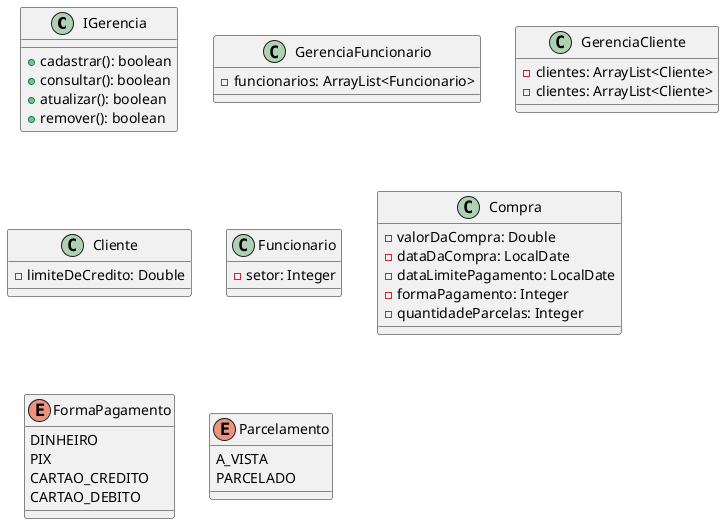 /'Crie um diagrama de classe para um software de controle de funcionários e
clientes. Faça uso do mecanismo de herança, utilizando o conceito de classe
abstrata. Os atributos de Cliente são os seguintes atributos: limiteDeCredito
(double), valorDaCompra (double), dataDaCompra (LocalDate),
dataLimiteParaPagamento (LocalDate), dataDePagamento (LocalDate). Crie CRUD’s
para os diversos cadastros, padronizando os métodos principais através do uso de
interfaces. Construa também um módulo de compras onde seja possível o cliente
comprar a vista ou a prazo e também pagar parcelado e de diversas formas,
inclusive cartão de crédito. Dê a possibilidade de se determinar a quantidade de
parcelas e também a aplicação de juros no caso de atraso no pagamento. Seu
diagrama deverá conter todas as classes do sistema, inclusive a classe Principal.
Sempre que for possível faça uso do conceito de herança, para reduzir a
implementação de código-fonte e também de interfaces, para padronização dos
métodos utilizados'/

@startuml Q02

class IGerencia{
    +cadastrar(): boolean
    +consultar(): boolean
    +atualizar(): boolean
    +remover(): boolean
}

class GerenciaFuncionario{
    -funcionarios: ArrayList<Funcionario>
}

class GerenciaCliente{
    -clientes: ArrayList<Cliente>
}

class GerenciaCliente{
    -clientes: ArrayList<Cliente>
}

class Cliente{
    -limiteDeCredito: Double
}

class Funcionario{
    -setor: Integer 
}

class Compra{
    -valorDaCompra: Double
    -dataDaCompra: LocalDate
    -dataLimitePagamento: LocalDate
    -formaPagamento: Integer
    -quantidadeParcelas: Integer
}

enum FormaPagamento{
    DINHEIRO
    PIX
    CARTAO_CREDITO
    CARTAO_DEBITO
}

enum Parcelamento{
    A_VISTA
    PARCELADO
}


@enduml